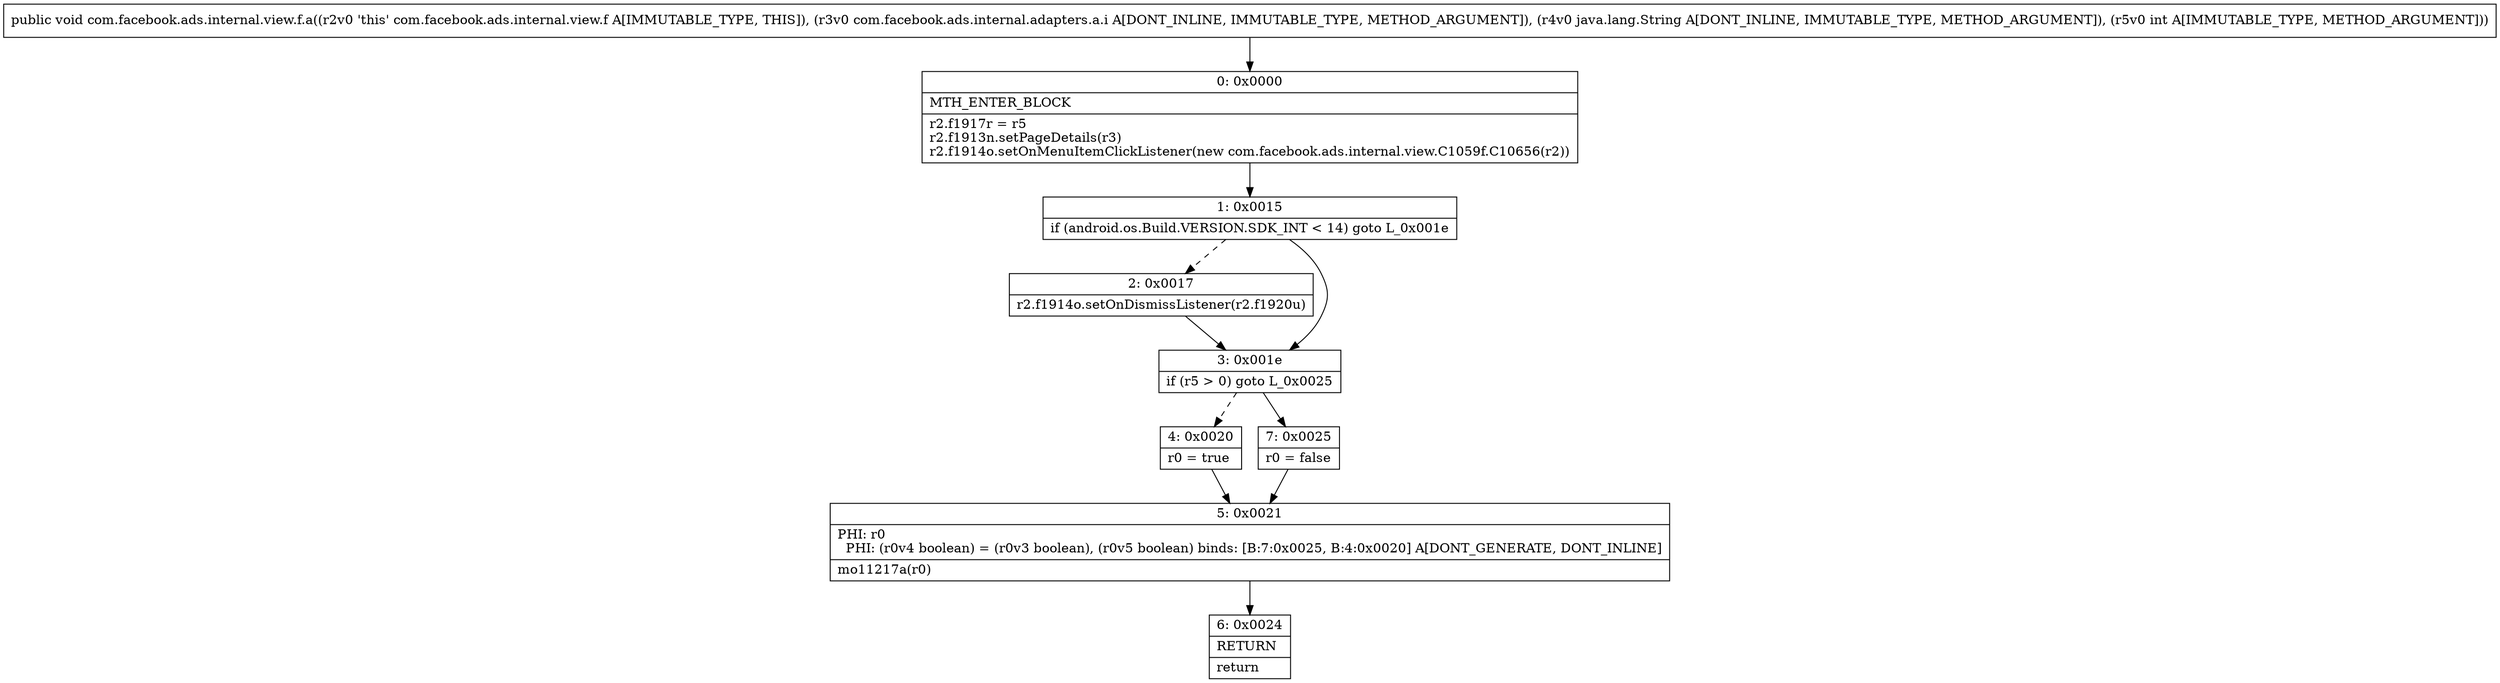 digraph "CFG forcom.facebook.ads.internal.view.f.a(Lcom\/facebook\/ads\/internal\/adapters\/a\/i;Ljava\/lang\/String;I)V" {
Node_0 [shape=record,label="{0\:\ 0x0000|MTH_ENTER_BLOCK\l|r2.f1917r = r5\lr2.f1913n.setPageDetails(r3)\lr2.f1914o.setOnMenuItemClickListener(new com.facebook.ads.internal.view.C1059f.C10656(r2))\l}"];
Node_1 [shape=record,label="{1\:\ 0x0015|if (android.os.Build.VERSION.SDK_INT \< 14) goto L_0x001e\l}"];
Node_2 [shape=record,label="{2\:\ 0x0017|r2.f1914o.setOnDismissListener(r2.f1920u)\l}"];
Node_3 [shape=record,label="{3\:\ 0x001e|if (r5 \> 0) goto L_0x0025\l}"];
Node_4 [shape=record,label="{4\:\ 0x0020|r0 = true\l}"];
Node_5 [shape=record,label="{5\:\ 0x0021|PHI: r0 \l  PHI: (r0v4 boolean) = (r0v3 boolean), (r0v5 boolean) binds: [B:7:0x0025, B:4:0x0020] A[DONT_GENERATE, DONT_INLINE]\l|mo11217a(r0)\l}"];
Node_6 [shape=record,label="{6\:\ 0x0024|RETURN\l|return\l}"];
Node_7 [shape=record,label="{7\:\ 0x0025|r0 = false\l}"];
MethodNode[shape=record,label="{public void com.facebook.ads.internal.view.f.a((r2v0 'this' com.facebook.ads.internal.view.f A[IMMUTABLE_TYPE, THIS]), (r3v0 com.facebook.ads.internal.adapters.a.i A[DONT_INLINE, IMMUTABLE_TYPE, METHOD_ARGUMENT]), (r4v0 java.lang.String A[DONT_INLINE, IMMUTABLE_TYPE, METHOD_ARGUMENT]), (r5v0 int A[IMMUTABLE_TYPE, METHOD_ARGUMENT])) }"];
MethodNode -> Node_0;
Node_0 -> Node_1;
Node_1 -> Node_2[style=dashed];
Node_1 -> Node_3;
Node_2 -> Node_3;
Node_3 -> Node_4[style=dashed];
Node_3 -> Node_7;
Node_4 -> Node_5;
Node_5 -> Node_6;
Node_7 -> Node_5;
}

